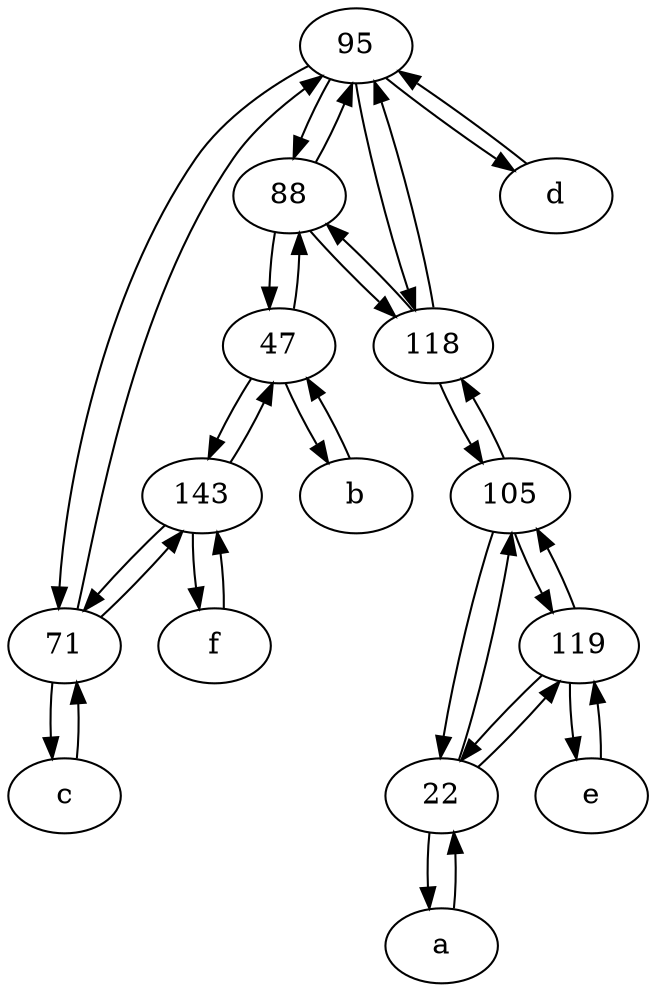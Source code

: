 digraph  {
	95;
	88;
	71;
	119;
	105;
	c [pos="20,10!"];
	d [pos="20,30!"];
	22;
	b [pos="50,20!"];
	143;
	47;
	f [pos="15,45!"];
	118;
	e [pos="30,50!"];
	a [pos="40,10!"];
	105 -> 118;
	88 -> 118;
	118 -> 105;
	143 -> 47;
	a -> 22;
	118 -> 88;
	143 -> f;
	95 -> 118;
	71 -> c;
	47 -> 143;
	b -> 47;
	105 -> 22;
	47 -> b;
	143 -> 71;
	118 -> 95;
	22 -> 105;
	105 -> 119;
	95 -> 71;
	e -> 119;
	88 -> 47;
	95 -> d;
	f -> 143;
	88 -> 95;
	119 -> 105;
	95 -> 88;
	71 -> 143;
	119 -> e;
	119 -> 22;
	71 -> 95;
	22 -> 119;
	22 -> a;
	d -> 95;
	47 -> 88;
	c -> 71;

	}